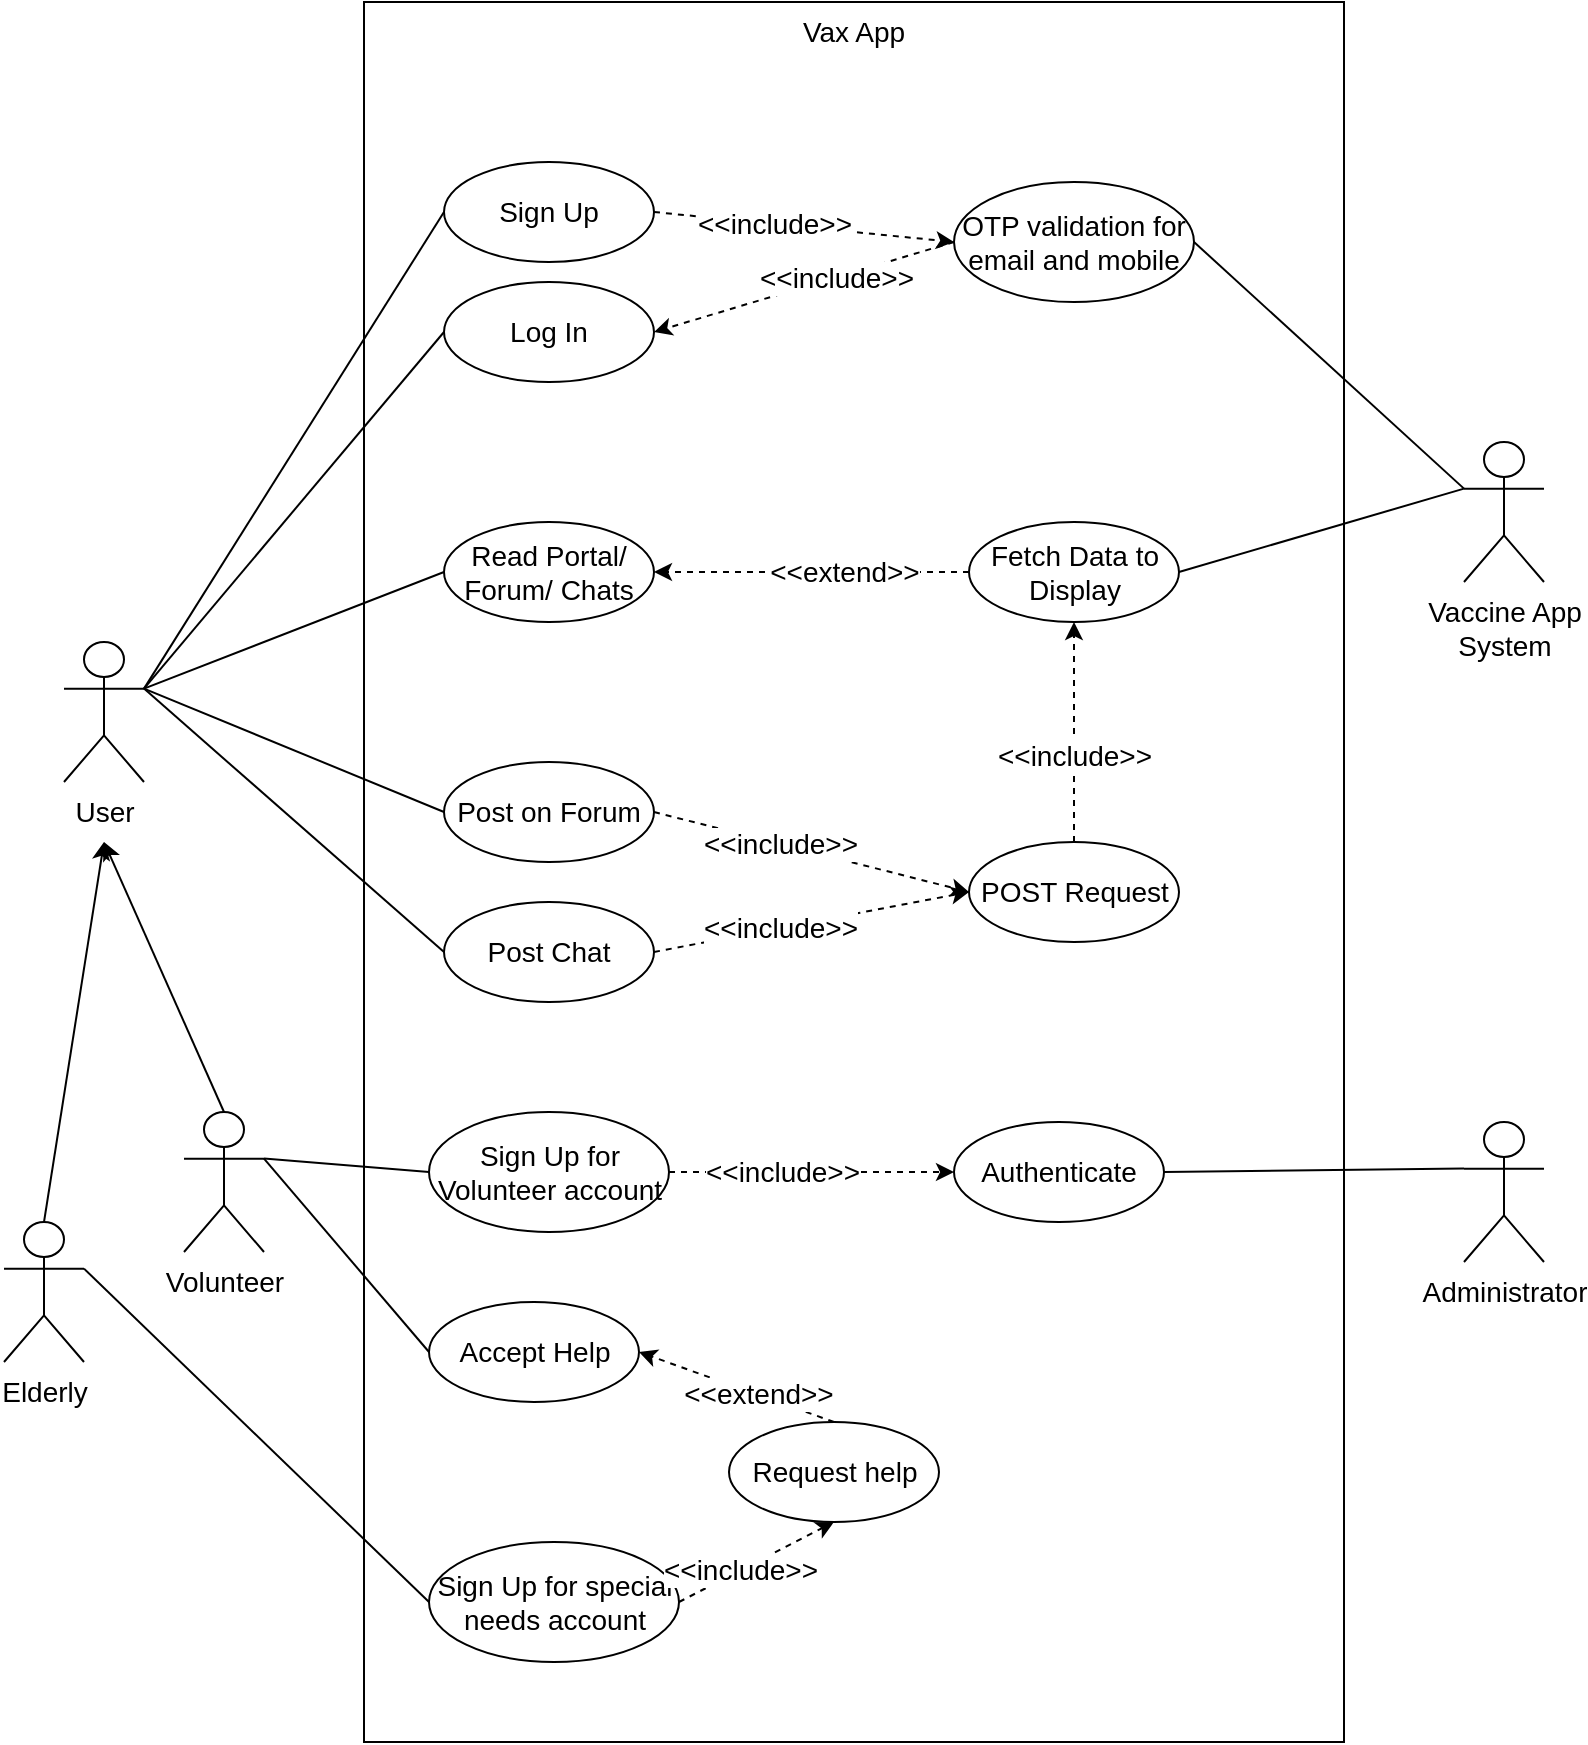 <mxfile version="14.9.8" type="google"><diagram id="kZ1C272ioyq9M1l8f6K5" name="Page-1"><mxGraphModel dx="781" dy="1546" grid="1" gridSize="10" guides="1" tooltips="1" connect="1" arrows="1" fold="1" page="1" pageScale="1" pageWidth="850" pageHeight="1100" math="0" shadow="0"><root><mxCell id="0"/><mxCell id="1" parent="0"/><mxCell id="bPYfd9aSkKWSzkhhvB5a-1" value="&lt;font style=&quot;font-size: 14px&quot;&gt;Vax App&lt;/font&gt;" style="rounded=0;whiteSpace=wrap;html=1;verticalAlign=top;" vertex="1" parent="1"><mxGeometry x="300" y="-10" width="490" height="870" as="geometry"/></mxCell><mxCell id="bPYfd9aSkKWSzkhhvB5a-3" value="&lt;font style=&quot;font-size: 14px&quot;&gt;Sign Up&lt;/font&gt;" style="ellipse;whiteSpace=wrap;html=1;align=center;" vertex="1" parent="1"><mxGeometry x="340" y="70" width="105" height="50" as="geometry"/></mxCell><mxCell id="bPYfd9aSkKWSzkhhvB5a-4" value="&lt;font style=&quot;font-size: 14px&quot;&gt;Log In&lt;/font&gt;" style="ellipse;whiteSpace=wrap;html=1;align=center;" vertex="1" parent="1"><mxGeometry x="340" y="130" width="105" height="50" as="geometry"/></mxCell><mxCell id="bPYfd9aSkKWSzkhhvB5a-6" value="&lt;font style=&quot;font-size: 14px&quot;&gt;User&lt;/font&gt;" style="shape=umlActor;verticalLabelPosition=bottom;verticalAlign=top;html=1;outlineConnect=0;" vertex="1" parent="1"><mxGeometry x="150" y="310" width="40" height="70" as="geometry"/></mxCell><mxCell id="bPYfd9aSkKWSzkhhvB5a-7" value="&lt;font style=&quot;font-size: 14px&quot;&gt;Elderly&lt;/font&gt;&lt;span style=&quot;color: rgba(0 , 0 , 0 , 0) ; font-family: monospace ; font-size: 0px&quot;&gt;%3CmxGraphModel%3E%3Croot%3E%3CmxCell%20id%3D%220%22%2F%3E%3CmxCell%20id%3D%221%22%20parent%3D%220%22%2F%3E%3CmxCell%20id%3D%222%22%20value%3D%22%26lt%3Bfont%20style%3D%26quot%3Bfont-size%3A%2014px%26quot%3B%26gt%3BUser%26lt%3B%2Ffont%26gt%3B%22%20style%3D%22shape%3DumlActor%3BverticalLabelPosition%3Dbottom%3BverticalAlign%3Dtop%3Bhtml%3D1%3BoutlineConnect%3D0%3B%22%20vertex%3D%221%22%20parent%3D%221%22%3E%3CmxGeometry%20x%3D%22160%22%20y%3D%2280%22%20width%3D%2240%22%20height%3D%2270%22%20as%3D%22geometry%22%2F%3E%3C%2FmxCell%3E%3C%2Froot%3E%3C%2FmxGraphModel%3E&lt;/span&gt;" style="shape=umlActor;verticalLabelPosition=bottom;verticalAlign=top;html=1;outlineConnect=0;" vertex="1" parent="1"><mxGeometry x="120" y="600" width="40" height="70" as="geometry"/></mxCell><mxCell id="bPYfd9aSkKWSzkhhvB5a-8" value="&lt;span style=&quot;font-size: 14px&quot;&gt;Volunteer&lt;/span&gt;" style="shape=umlActor;verticalLabelPosition=bottom;verticalAlign=top;html=1;outlineConnect=0;" vertex="1" parent="1"><mxGeometry x="210" y="545" width="40" height="70" as="geometry"/></mxCell><mxCell id="bPYfd9aSkKWSzkhhvB5a-9" value="&lt;span style=&quot;font-size: 14px&quot;&gt;Administrator&lt;/span&gt;" style="shape=umlActor;verticalLabelPosition=bottom;verticalAlign=top;html=1;outlineConnect=0;" vertex="1" parent="1"><mxGeometry x="850" y="550" width="40" height="70" as="geometry"/></mxCell><mxCell id="bPYfd9aSkKWSzkhhvB5a-11" value="&lt;font style=&quot;font-size: 14px&quot;&gt;Read Portal/ Forum/ Chats&lt;/font&gt;" style="ellipse;whiteSpace=wrap;html=1;align=center;" vertex="1" parent="1"><mxGeometry x="340" y="250" width="105" height="50" as="geometry"/></mxCell><mxCell id="bPYfd9aSkKWSzkhhvB5a-12" value="&lt;font style=&quot;font-size: 14px&quot;&gt;Post on Forum&lt;/font&gt;" style="ellipse;whiteSpace=wrap;html=1;align=center;" vertex="1" parent="1"><mxGeometry x="340" y="370" width="105" height="50" as="geometry"/></mxCell><mxCell id="bPYfd9aSkKWSzkhhvB5a-14" value="&lt;span style=&quot;font-size: 14px&quot;&gt;Post Chat&lt;/span&gt;" style="ellipse;whiteSpace=wrap;html=1;align=center;" vertex="1" parent="1"><mxGeometry x="340" y="440" width="105" height="50" as="geometry"/></mxCell><mxCell id="bPYfd9aSkKWSzkhhvB5a-15" value="" style="endArrow=none;html=1;entryX=0;entryY=0.5;entryDx=0;entryDy=0;exitX=1;exitY=0.333;exitDx=0;exitDy=0;exitPerimeter=0;" edge="1" parent="1" source="bPYfd9aSkKWSzkhhvB5a-6" target="bPYfd9aSkKWSzkhhvB5a-3"><mxGeometry width="50" height="50" relative="1" as="geometry"><mxPoint x="380" y="250" as="sourcePoint"/><mxPoint x="430" y="200" as="targetPoint"/></mxGeometry></mxCell><mxCell id="bPYfd9aSkKWSzkhhvB5a-16" value="" style="endArrow=none;html=1;entryX=0;entryY=0.5;entryDx=0;entryDy=0;exitX=1;exitY=0.333;exitDx=0;exitDy=0;exitPerimeter=0;" edge="1" parent="1" source="bPYfd9aSkKWSzkhhvB5a-6" target="bPYfd9aSkKWSzkhhvB5a-4"><mxGeometry width="50" height="50" relative="1" as="geometry"><mxPoint x="200" y="110" as="sourcePoint"/><mxPoint x="430" y="200" as="targetPoint"/></mxGeometry></mxCell><mxCell id="bPYfd9aSkKWSzkhhvB5a-17" value="" style="endArrow=none;html=1;exitX=0;exitY=0.5;exitDx=0;exitDy=0;entryX=1;entryY=0.333;entryDx=0;entryDy=0;entryPerimeter=0;" edge="1" parent="1" source="bPYfd9aSkKWSzkhhvB5a-11" target="bPYfd9aSkKWSzkhhvB5a-6"><mxGeometry width="50" height="50" relative="1" as="geometry"><mxPoint x="380" y="250" as="sourcePoint"/><mxPoint x="200" y="110" as="targetPoint"/></mxGeometry></mxCell><mxCell id="bPYfd9aSkKWSzkhhvB5a-25" value="&lt;font style=&quot;font-size: 14px&quot;&gt;Fetch Data to Display&lt;/font&gt;" style="ellipse;whiteSpace=wrap;html=1;align=center;" vertex="1" parent="1"><mxGeometry x="602.5" y="250" width="105" height="50" as="geometry"/></mxCell><mxCell id="bPYfd9aSkKWSzkhhvB5a-31" value="" style="endArrow=classic;html=1;dashed=1;exitX=0;exitY=0.5;exitDx=0;exitDy=0;entryX=1;entryY=0.5;entryDx=0;entryDy=0;" edge="1" parent="1" source="bPYfd9aSkKWSzkhhvB5a-25" target="bPYfd9aSkKWSzkhhvB5a-11"><mxGeometry width="50" height="50" relative="1" as="geometry"><mxPoint x="490" y="210" as="sourcePoint"/><mxPoint x="540" y="160" as="targetPoint"/></mxGeometry></mxCell><mxCell id="bPYfd9aSkKWSzkhhvB5a-33" value="&lt;font style=&quot;font-size: 14px&quot;&gt;&amp;lt;&amp;lt;extend&amp;gt;&amp;gt;&lt;/font&gt;" style="edgeLabel;html=1;align=center;verticalAlign=middle;resizable=0;points=[];" vertex="1" connectable="0" parent="bPYfd9aSkKWSzkhhvB5a-31"><mxGeometry x="-0.207" relative="1" as="geometry"><mxPoint as="offset"/></mxGeometry></mxCell><mxCell id="bPYfd9aSkKWSzkhhvB5a-32" value="&lt;span style=&quot;font-size: 14px&quot;&gt;Vaccine App &lt;br&gt;System&lt;/span&gt;" style="shape=umlActor;verticalLabelPosition=bottom;verticalAlign=top;html=1;outlineConnect=0;" vertex="1" parent="1"><mxGeometry x="850" y="210" width="40" height="70" as="geometry"/></mxCell><mxCell id="bPYfd9aSkKWSzkhhvB5a-41" value="" style="endArrow=none;html=1;entryX=1;entryY=0.333;entryDx=0;entryDy=0;entryPerimeter=0;exitX=0;exitY=0.5;exitDx=0;exitDy=0;" edge="1" parent="1" source="bPYfd9aSkKWSzkhhvB5a-12" target="bPYfd9aSkKWSzkhhvB5a-6"><mxGeometry width="50" height="50" relative="1" as="geometry"><mxPoint x="480" y="270" as="sourcePoint"/><mxPoint x="530" y="220" as="targetPoint"/></mxGeometry></mxCell><mxCell id="bPYfd9aSkKWSzkhhvB5a-42" value="" style="endArrow=none;html=1;exitX=0;exitY=0.5;exitDx=0;exitDy=0;entryX=1;entryY=0.333;entryDx=0;entryDy=0;entryPerimeter=0;" edge="1" parent="1" source="bPYfd9aSkKWSzkhhvB5a-14" target="bPYfd9aSkKWSzkhhvB5a-6"><mxGeometry width="50" height="50" relative="1" as="geometry"><mxPoint x="350" y="435" as="sourcePoint"/><mxPoint x="210" y="110" as="targetPoint"/></mxGeometry></mxCell><mxCell id="bPYfd9aSkKWSzkhhvB5a-44" value="" style="endArrow=classic;html=1;dashed=1;exitX=1;exitY=0.5;exitDx=0;exitDy=0;entryX=0;entryY=0.5;entryDx=0;entryDy=0;" edge="1" parent="1" source="bPYfd9aSkKWSzkhhvB5a-3" target="bPYfd9aSkKWSzkhhvB5a-47"><mxGeometry width="50" height="50" relative="1" as="geometry"><mxPoint x="635" y="160" as="sourcePoint"/><mxPoint x="470" y="160" as="targetPoint"/></mxGeometry></mxCell><mxCell id="bPYfd9aSkKWSzkhhvB5a-45" value="&lt;font style=&quot;font-size: 14px&quot;&gt;&amp;lt;&amp;lt;include&amp;gt;&amp;gt;&lt;/font&gt;" style="edgeLabel;html=1;align=center;verticalAlign=middle;resizable=0;points=[];" vertex="1" connectable="0" parent="bPYfd9aSkKWSzkhhvB5a-44"><mxGeometry x="-0.207" relative="1" as="geometry"><mxPoint as="offset"/></mxGeometry></mxCell><mxCell id="bPYfd9aSkKWSzkhhvB5a-47" value="&lt;span style=&quot;font-size: 14px&quot;&gt;OTP validation for email and mobile&lt;/span&gt;" style="ellipse;whiteSpace=wrap;html=1;align=center;" vertex="1" parent="1"><mxGeometry x="595" y="80" width="120" height="60" as="geometry"/></mxCell><mxCell id="bPYfd9aSkKWSzkhhvB5a-50" value="" style="endArrow=classic;html=1;dashed=1;exitX=0;exitY=0.5;exitDx=0;exitDy=0;entryX=1;entryY=0.5;entryDx=0;entryDy=0;" edge="1" parent="1" source="bPYfd9aSkKWSzkhhvB5a-47" target="bPYfd9aSkKWSzkhhvB5a-4"><mxGeometry width="50" height="50" relative="1" as="geometry"><mxPoint x="455" y="105" as="sourcePoint"/><mxPoint x="620" y="105" as="targetPoint"/></mxGeometry></mxCell><mxCell id="bPYfd9aSkKWSzkhhvB5a-51" value="&lt;font style=&quot;font-size: 14px&quot;&gt;&amp;lt;&amp;lt;include&amp;gt;&amp;gt;&lt;/font&gt;" style="edgeLabel;html=1;align=center;verticalAlign=middle;resizable=0;points=[];" vertex="1" connectable="0" parent="bPYfd9aSkKWSzkhhvB5a-50"><mxGeometry x="-0.207" relative="1" as="geometry"><mxPoint as="offset"/></mxGeometry></mxCell><mxCell id="bPYfd9aSkKWSzkhhvB5a-55" value="" style="endArrow=classic;html=1;exitX=0.5;exitY=0;exitDx=0;exitDy=0;exitPerimeter=0;" edge="1" parent="1" source="bPYfd9aSkKWSzkhhvB5a-7"><mxGeometry width="50" height="50" relative="1" as="geometry"><mxPoint x="300" y="500" as="sourcePoint"/><mxPoint x="170" y="410" as="targetPoint"/></mxGeometry></mxCell><mxCell id="bPYfd9aSkKWSzkhhvB5a-56" value="" style="endArrow=classic;html=1;exitX=0.5;exitY=0;exitDx=0;exitDy=0;exitPerimeter=0;" edge="1" parent="1" source="bPYfd9aSkKWSzkhhvB5a-8"><mxGeometry width="50" height="50" relative="1" as="geometry"><mxPoint x="240" y="560" as="sourcePoint"/><mxPoint x="170" y="410" as="targetPoint"/></mxGeometry></mxCell><mxCell id="bPYfd9aSkKWSzkhhvB5a-57" value="&lt;font style=&quot;font-size: 14px&quot;&gt;Sign Up for special needs account&lt;/font&gt;" style="ellipse;whiteSpace=wrap;html=1;align=center;" vertex="1" parent="1"><mxGeometry x="332.5" y="760" width="125" height="60" as="geometry"/></mxCell><mxCell id="bPYfd9aSkKWSzkhhvB5a-58" value="" style="endArrow=none;html=1;exitX=1;exitY=0.333;exitDx=0;exitDy=0;exitPerimeter=0;entryX=0;entryY=0.5;entryDx=0;entryDy=0;" edge="1" parent="1" source="bPYfd9aSkKWSzkhhvB5a-7" target="bPYfd9aSkKWSzkhhvB5a-57"><mxGeometry width="50" height="50" relative="1" as="geometry"><mxPoint x="300" y="530" as="sourcePoint"/><mxPoint x="350" y="480" as="targetPoint"/></mxGeometry></mxCell><mxCell id="bPYfd9aSkKWSzkhhvB5a-59" value="&lt;font style=&quot;font-size: 14px&quot;&gt;Sign Up for Volunteer account&lt;/font&gt;" style="ellipse;whiteSpace=wrap;html=1;align=center;" vertex="1" parent="1"><mxGeometry x="332.5" y="545" width="120" height="60" as="geometry"/></mxCell><mxCell id="bPYfd9aSkKWSzkhhvB5a-60" value="" style="endArrow=none;html=1;entryX=1;entryY=0.333;entryDx=0;entryDy=0;entryPerimeter=0;exitX=0;exitY=0.5;exitDx=0;exitDy=0;" edge="1" parent="1" source="bPYfd9aSkKWSzkhhvB5a-59" target="bPYfd9aSkKWSzkhhvB5a-8"><mxGeometry width="50" height="50" relative="1" as="geometry"><mxPoint x="300" y="670" as="sourcePoint"/><mxPoint x="350" y="620" as="targetPoint"/></mxGeometry></mxCell><mxCell id="bPYfd9aSkKWSzkhhvB5a-63" value="&lt;span style=&quot;font-size: 14px&quot;&gt;Request help&lt;/span&gt;" style="ellipse;whiteSpace=wrap;html=1;align=center;" vertex="1" parent="1"><mxGeometry x="482.5" y="700" width="105" height="50" as="geometry"/></mxCell><mxCell id="bPYfd9aSkKWSzkhhvB5a-64" value="&lt;span style=&quot;font-size: 14px&quot;&gt;Authenticate&lt;/span&gt;" style="ellipse;whiteSpace=wrap;html=1;align=center;" vertex="1" parent="1"><mxGeometry x="595" y="550" width="105" height="50" as="geometry"/></mxCell><mxCell id="bPYfd9aSkKWSzkhhvB5a-67" value="" style="endArrow=classic;html=1;dashed=1;exitX=1;exitY=0.5;exitDx=0;exitDy=0;entryX=0;entryY=0.5;entryDx=0;entryDy=0;" edge="1" parent="1" source="bPYfd9aSkKWSzkhhvB5a-59" target="bPYfd9aSkKWSzkhhvB5a-64"><mxGeometry width="50" height="50" relative="1" as="geometry"><mxPoint x="660" y="630" as="sourcePoint"/><mxPoint x="510" y="700" as="targetPoint"/></mxGeometry></mxCell><mxCell id="bPYfd9aSkKWSzkhhvB5a-68" value="&lt;font style=&quot;font-size: 14px&quot;&gt;&amp;lt;&amp;lt;include&amp;gt;&amp;gt;&lt;/font&gt;" style="edgeLabel;html=1;align=center;verticalAlign=middle;resizable=0;points=[];" vertex="1" connectable="0" parent="bPYfd9aSkKWSzkhhvB5a-67"><mxGeometry x="-0.207" relative="1" as="geometry"><mxPoint as="offset"/></mxGeometry></mxCell><mxCell id="bPYfd9aSkKWSzkhhvB5a-70" value="&lt;font style=&quot;font-size: 14px&quot;&gt;Accept Help&lt;/font&gt;" style="ellipse;whiteSpace=wrap;html=1;align=center;" vertex="1" parent="1"><mxGeometry x="332.5" y="640" width="105" height="50" as="geometry"/></mxCell><mxCell id="bPYfd9aSkKWSzkhhvB5a-72" value="" style="endArrow=classic;html=1;dashed=1;exitX=0.5;exitY=0;exitDx=0;exitDy=0;entryX=1;entryY=0.5;entryDx=0;entryDy=0;" edge="1" parent="1" source="bPYfd9aSkKWSzkhhvB5a-63" target="bPYfd9aSkKWSzkhhvB5a-70"><mxGeometry width="50" height="50" relative="1" as="geometry"><mxPoint x="575" y="420" as="sourcePoint"/><mxPoint x="410" y="420" as="targetPoint"/></mxGeometry></mxCell><mxCell id="bPYfd9aSkKWSzkhhvB5a-73" value="&lt;font style=&quot;font-size: 14px&quot;&gt;&amp;lt;&amp;lt;extend&amp;gt;&amp;gt;&lt;/font&gt;" style="edgeLabel;html=1;align=center;verticalAlign=middle;resizable=0;points=[];" vertex="1" connectable="0" parent="bPYfd9aSkKWSzkhhvB5a-72"><mxGeometry x="-0.207" relative="1" as="geometry"><mxPoint as="offset"/></mxGeometry></mxCell><mxCell id="bPYfd9aSkKWSzkhhvB5a-74" value="" style="endArrow=none;html=1;exitX=0;exitY=0.5;exitDx=0;exitDy=0;entryX=1;entryY=0.333;entryDx=0;entryDy=0;entryPerimeter=0;" edge="1" parent="1" source="bPYfd9aSkKWSzkhhvB5a-70" target="bPYfd9aSkKWSzkhhvB5a-8"><mxGeometry width="50" height="50" relative="1" as="geometry"><mxPoint x="400" y="760" as="sourcePoint"/><mxPoint x="250" y="570" as="targetPoint"/></mxGeometry></mxCell><mxCell id="bPYfd9aSkKWSzkhhvB5a-75" value="" style="endArrow=classic;html=1;dashed=1;exitX=1;exitY=0.5;exitDx=0;exitDy=0;entryX=0.5;entryY=1;entryDx=0;entryDy=0;" edge="1" parent="1" source="bPYfd9aSkKWSzkhhvB5a-57" target="bPYfd9aSkKWSzkhhvB5a-63"><mxGeometry width="50" height="50" relative="1" as="geometry"><mxPoint x="510" y="810" as="sourcePoint"/><mxPoint x="652.5" y="810" as="targetPoint"/></mxGeometry></mxCell><mxCell id="bPYfd9aSkKWSzkhhvB5a-76" value="&lt;font style=&quot;font-size: 14px&quot;&gt;&amp;lt;&amp;lt;include&amp;gt;&amp;gt;&lt;/font&gt;" style="edgeLabel;html=1;align=center;verticalAlign=middle;resizable=0;points=[];" vertex="1" connectable="0" parent="bPYfd9aSkKWSzkhhvB5a-75"><mxGeometry x="-0.207" relative="1" as="geometry"><mxPoint as="offset"/></mxGeometry></mxCell><mxCell id="bPYfd9aSkKWSzkhhvB5a-77" value="" style="endArrow=none;html=1;entryX=0;entryY=0.333;entryDx=0;entryDy=0;entryPerimeter=0;exitX=1;exitY=0.5;exitDx=0;exitDy=0;" edge="1" parent="1" source="bPYfd9aSkKWSzkhhvB5a-64" target="bPYfd9aSkKWSzkhhvB5a-9"><mxGeometry width="50" height="50" relative="1" as="geometry"><mxPoint x="570" y="550" as="sourcePoint"/><mxPoint x="620" y="500" as="targetPoint"/></mxGeometry></mxCell><mxCell id="bPYfd9aSkKWSzkhhvB5a-78" value="" style="endArrow=none;html=1;entryX=0;entryY=0.333;entryDx=0;entryDy=0;entryPerimeter=0;exitX=1;exitY=0.5;exitDx=0;exitDy=0;" edge="1" parent="1" source="bPYfd9aSkKWSzkhhvB5a-25" target="bPYfd9aSkKWSzkhhvB5a-32"><mxGeometry width="50" height="50" relative="1" as="geometry"><mxPoint x="790" y="286.67" as="sourcePoint"/><mxPoint x="930" y="280.003" as="targetPoint"/></mxGeometry></mxCell><mxCell id="bPYfd9aSkKWSzkhhvB5a-79" value="" style="endArrow=none;html=1;entryX=0;entryY=0.333;entryDx=0;entryDy=0;entryPerimeter=0;exitX=1;exitY=0.5;exitDx=0;exitDy=0;" edge="1" parent="1" source="bPYfd9aSkKWSzkhhvB5a-47" target="bPYfd9aSkKWSzkhhvB5a-32"><mxGeometry width="50" height="50" relative="1" as="geometry"><mxPoint x="725" y="285" as="sourcePoint"/><mxPoint x="860" y="113.333" as="targetPoint"/></mxGeometry></mxCell><mxCell id="bPYfd9aSkKWSzkhhvB5a-85" value="&lt;font style=&quot;font-size: 14px&quot;&gt;POST Request&lt;/font&gt;" style="ellipse;whiteSpace=wrap;html=1;align=center;" vertex="1" parent="1"><mxGeometry x="602.5" y="410" width="105" height="50" as="geometry"/></mxCell><mxCell id="bPYfd9aSkKWSzkhhvB5a-86" value="" style="endArrow=classic;html=1;dashed=1;exitX=1;exitY=0.5;exitDx=0;exitDy=0;entryX=0;entryY=0.5;entryDx=0;entryDy=0;" edge="1" parent="1" source="bPYfd9aSkKWSzkhhvB5a-14" target="bPYfd9aSkKWSzkhhvB5a-85"><mxGeometry width="50" height="50" relative="1" as="geometry"><mxPoint x="462.5" y="585" as="sourcePoint"/><mxPoint x="605" y="585" as="targetPoint"/></mxGeometry></mxCell><mxCell id="bPYfd9aSkKWSzkhhvB5a-87" value="&lt;font style=&quot;font-size: 14px&quot;&gt;&amp;lt;&amp;lt;include&amp;gt;&amp;gt;&lt;/font&gt;" style="edgeLabel;html=1;align=center;verticalAlign=middle;resizable=0;points=[];" vertex="1" connectable="0" parent="bPYfd9aSkKWSzkhhvB5a-86"><mxGeometry x="-0.207" relative="1" as="geometry"><mxPoint as="offset"/></mxGeometry></mxCell><mxCell id="bPYfd9aSkKWSzkhhvB5a-88" value="" style="endArrow=classic;html=1;dashed=1;exitX=0.5;exitY=0;exitDx=0;exitDy=0;entryX=0.5;entryY=1;entryDx=0;entryDy=0;" edge="1" parent="1" source="bPYfd9aSkKWSzkhhvB5a-85" target="bPYfd9aSkKWSzkhhvB5a-25"><mxGeometry width="50" height="50" relative="1" as="geometry"><mxPoint x="455" y="475" as="sourcePoint"/><mxPoint x="655" y="230" as="targetPoint"/></mxGeometry></mxCell><mxCell id="bPYfd9aSkKWSzkhhvB5a-89" value="&lt;font style=&quot;font-size: 14px&quot;&gt;&amp;lt;&amp;lt;include&amp;gt;&amp;gt;&lt;/font&gt;" style="edgeLabel;html=1;align=center;verticalAlign=middle;resizable=0;points=[];" vertex="1" connectable="0" parent="bPYfd9aSkKWSzkhhvB5a-88"><mxGeometry x="-0.207" relative="1" as="geometry"><mxPoint as="offset"/></mxGeometry></mxCell><mxCell id="bPYfd9aSkKWSzkhhvB5a-90" value="" style="endArrow=classic;html=1;dashed=1;exitX=1;exitY=0.5;exitDx=0;exitDy=0;entryX=0;entryY=0.5;entryDx=0;entryDy=0;" edge="1" parent="1" source="bPYfd9aSkKWSzkhhvB5a-12" target="bPYfd9aSkKWSzkhhvB5a-85"><mxGeometry width="50" height="50" relative="1" as="geometry"><mxPoint x="455" y="475" as="sourcePoint"/><mxPoint x="640" y="445" as="targetPoint"/></mxGeometry></mxCell><mxCell id="bPYfd9aSkKWSzkhhvB5a-91" value="&lt;font style=&quot;font-size: 14px&quot;&gt;&amp;lt;&amp;lt;include&amp;gt;&amp;gt;&lt;/font&gt;" style="edgeLabel;html=1;align=center;verticalAlign=middle;resizable=0;points=[];" vertex="1" connectable="0" parent="bPYfd9aSkKWSzkhhvB5a-90"><mxGeometry x="-0.207" relative="1" as="geometry"><mxPoint as="offset"/></mxGeometry></mxCell></root></mxGraphModel></diagram></mxfile>